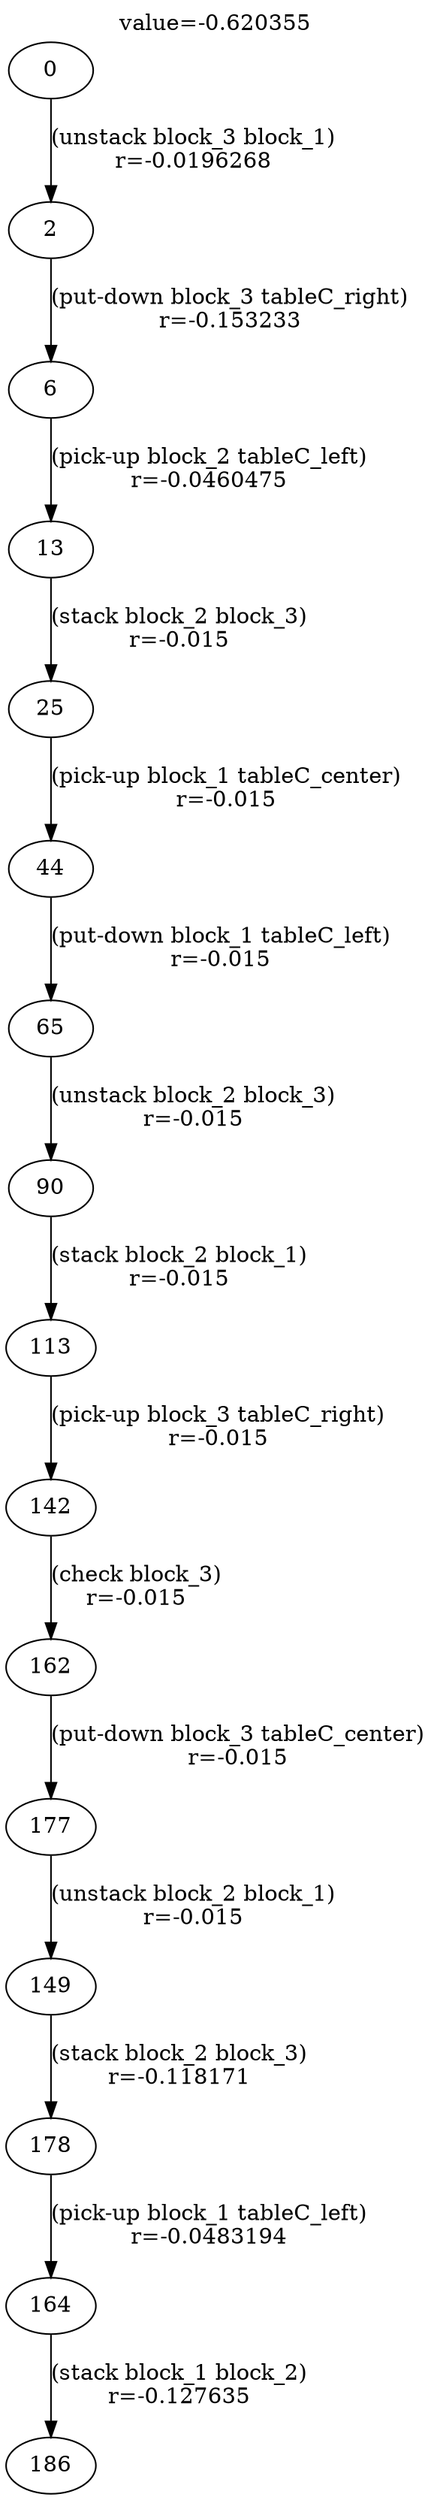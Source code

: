 digraph g{
label="value=-0.620355"
labelloc=top
0->2 [ label="(unstack block_3 block_1)
r=-0.0196268" ];
2->6 [ label="(put-down block_3 tableC_right)
r=-0.153233" ];
6->13 [ label="(pick-up block_2 tableC_left)
r=-0.0460475" ];
13->25 [ label="(stack block_2 block_3)
r=-0.015" ];
25->44 [ label="(pick-up block_1 tableC_center)
r=-0.015" ];
44->65 [ label="(put-down block_1 tableC_left)
r=-0.015" ];
65->90 [ label="(unstack block_2 block_3)
r=-0.015" ];
90->113 [ label="(stack block_2 block_1)
r=-0.015" ];
113->142 [ label="(pick-up block_3 tableC_right)
r=-0.015" ];
142->162 [ label="(check block_3)
r=-0.015" ];
162->177 [ label="(put-down block_3 tableC_center)
r=-0.015" ];
177->149 [ label="(unstack block_2 block_1)
r=-0.015" ];
149->178 [ label="(stack block_2 block_3)
r=-0.118171" ];
178->164 [ label="(pick-up block_1 tableC_left)
r=-0.0483194" ];
164->186 [ label="(stack block_1 block_2)
r=-0.127635" ];
}
